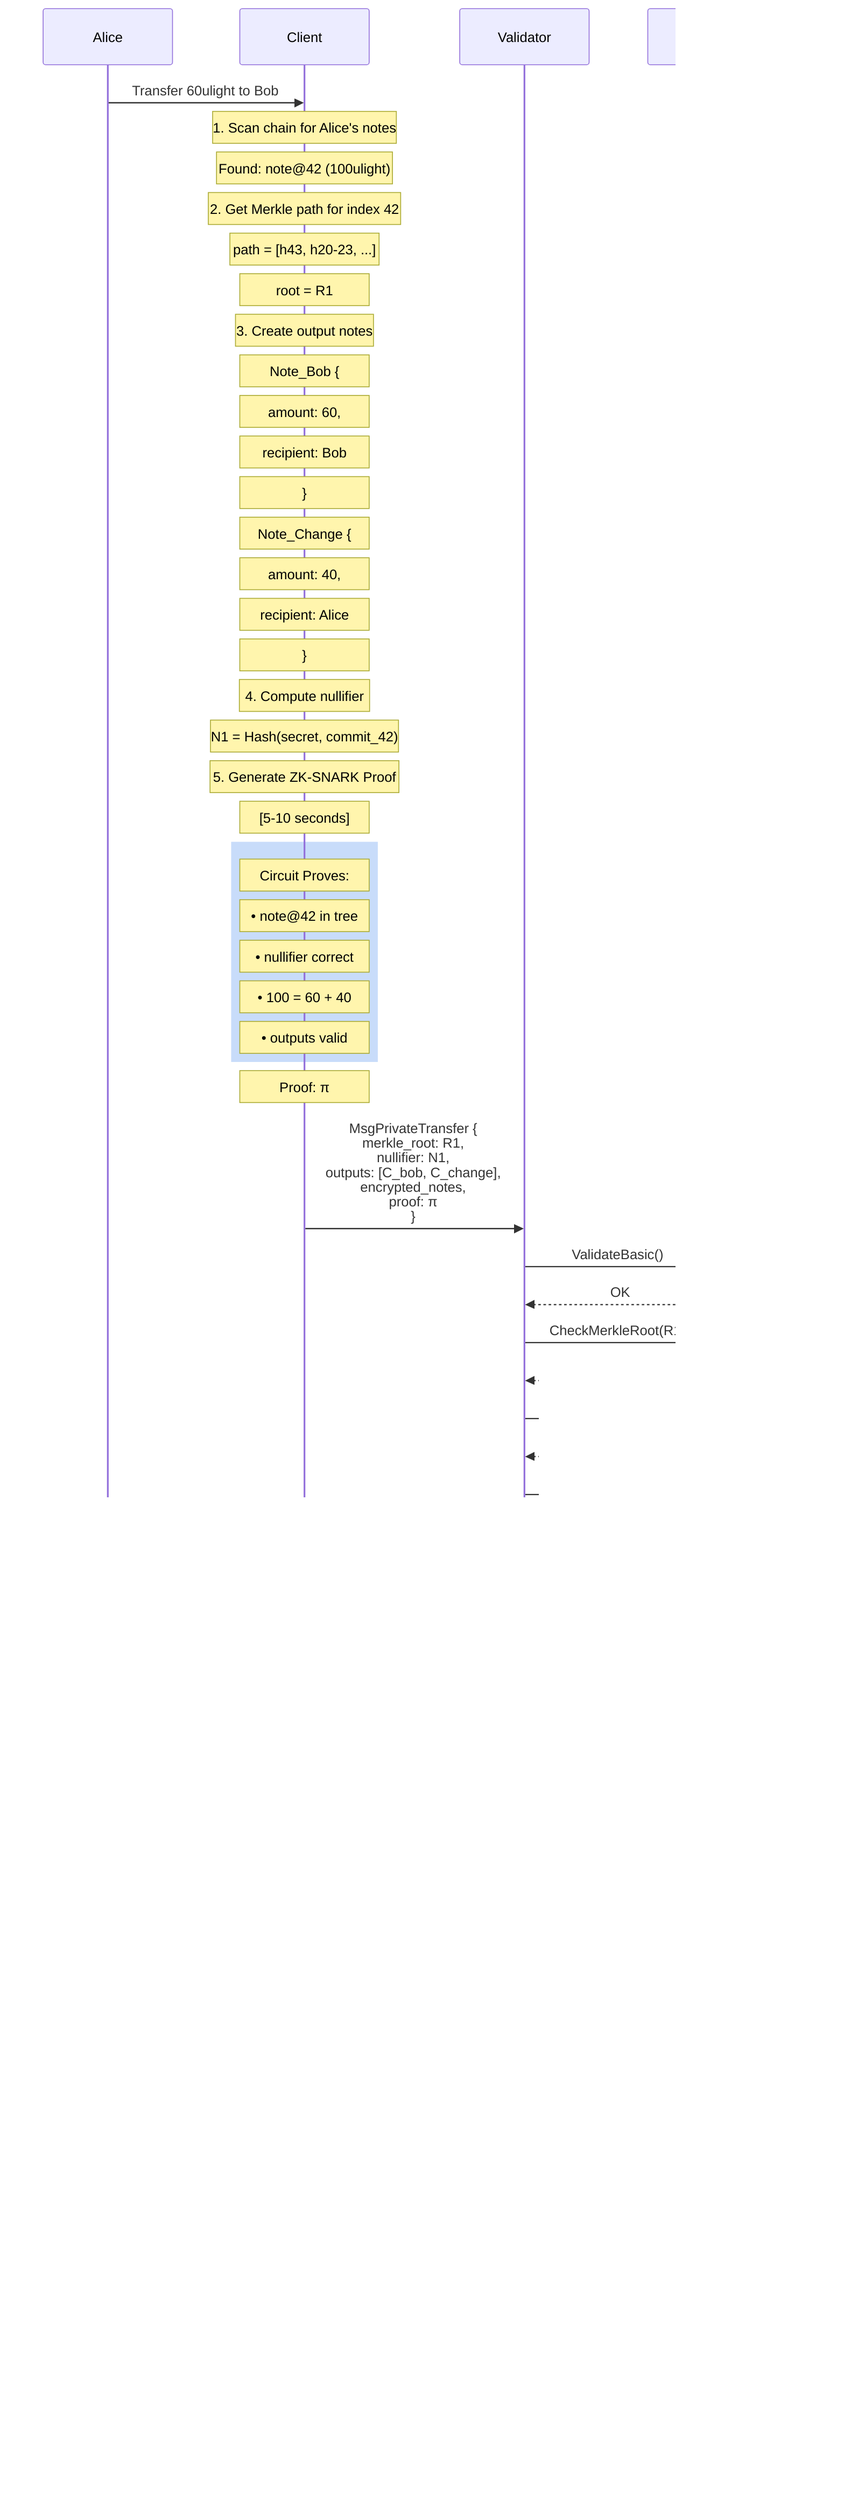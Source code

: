 sequenceDiagram
    participant Alice
    participant Client
    participant Validator
    participant Privacy as x/privacy

    Alice->>Client: Transfer 60ulight to Bob

    Note over Client: 1. Scan chain for Alice's notes
    Note over Client: Found: note@42 (100ulight)

    Note over Client: 2. Get Merkle path for index 42
    Note over Client: path = [h43, h20-23, ...]
    Note over Client: root = R1

    Note over Client: 3. Create output notes
    Note over Client: Note_Bob {
    Note over Client:   amount: 60,
    Note over Client:   recipient: Bob
    Note over Client: }
    Note over Client: Note_Change {
    Note over Client:   amount: 40,
    Note over Client:   recipient: Alice
    Note over Client: }

    Note over Client: 4. Compute nullifier
    Note over Client: N1 = Hash(secret, commit_42)

    Note over Client: 5. Generate ZK-SNARK Proof
    Note over Client: [5-10 seconds]
    rect rgb(200, 220, 250)
        Note over Client: Circuit Proves:
        Note over Client: • note@42 in tree
        Note over Client: • nullifier correct
        Note over Client: • 100 = 60 + 40
        Note over Client: • outputs valid
    end
    Note over Client: Proof: π

    Client->>Validator: MsgPrivateTransfer {<br/>  merkle_root: R1,<br/>  nullifier: N1,<br/>  outputs: [C_bob, C_change],<br/>  encrypted_notes,<br/>  proof: π<br/>}

    Validator->>Privacy: ValidateBasic()
    Privacy-->>Validator: OK

    Validator->>Privacy: CheckMerkleRoot(R1)
    Privacy-->>Validator: Current: R1 ✓

    Validator->>Privacy: IsNullifierUsed(N1)?
    Privacy-->>Validator: false ✓

    Validator->>Privacy: VerifyZKProof(π)
    rect rgb(220, 250, 220)
        Note over Privacy: [~5ms]
        Note over Privacy: Verify:
        Note over Privacy: • Merkle root R1
        Note over Privacy: • Nullifier N1
        Note over Privacy: • Output commitments
        Note over Privacy: • Proof π
    end
    Privacy-->>Validator: Valid ✓

    Validator->>Privacy: MarkNullifier(N1)
    Privacy-->>Validator: OK

    Validator->>Privacy: AddToTree(C_bob)
    Privacy-->>Validator: Index: 100

    Validator->>Privacy: AddToTree(C_change)
    Privacy-->>Validator: Index: 101<br/>New Root: R2

    Privacy->>Privacy: EmitEvent(Transfer)

    Validator-->>Client: Response {<br/>  output_indices: [100, 101],<br/>  new_root: R2<br/>}

    Client-->>Alice: Success!

    Note over Alice,Privacy: Validators CANNOT see:
    Note over Alice,Privacy: • Which note was spent
    Note over Alice,Privacy: • Transaction amounts
    Note over Alice,Privacy: • Alice to Bob connection
